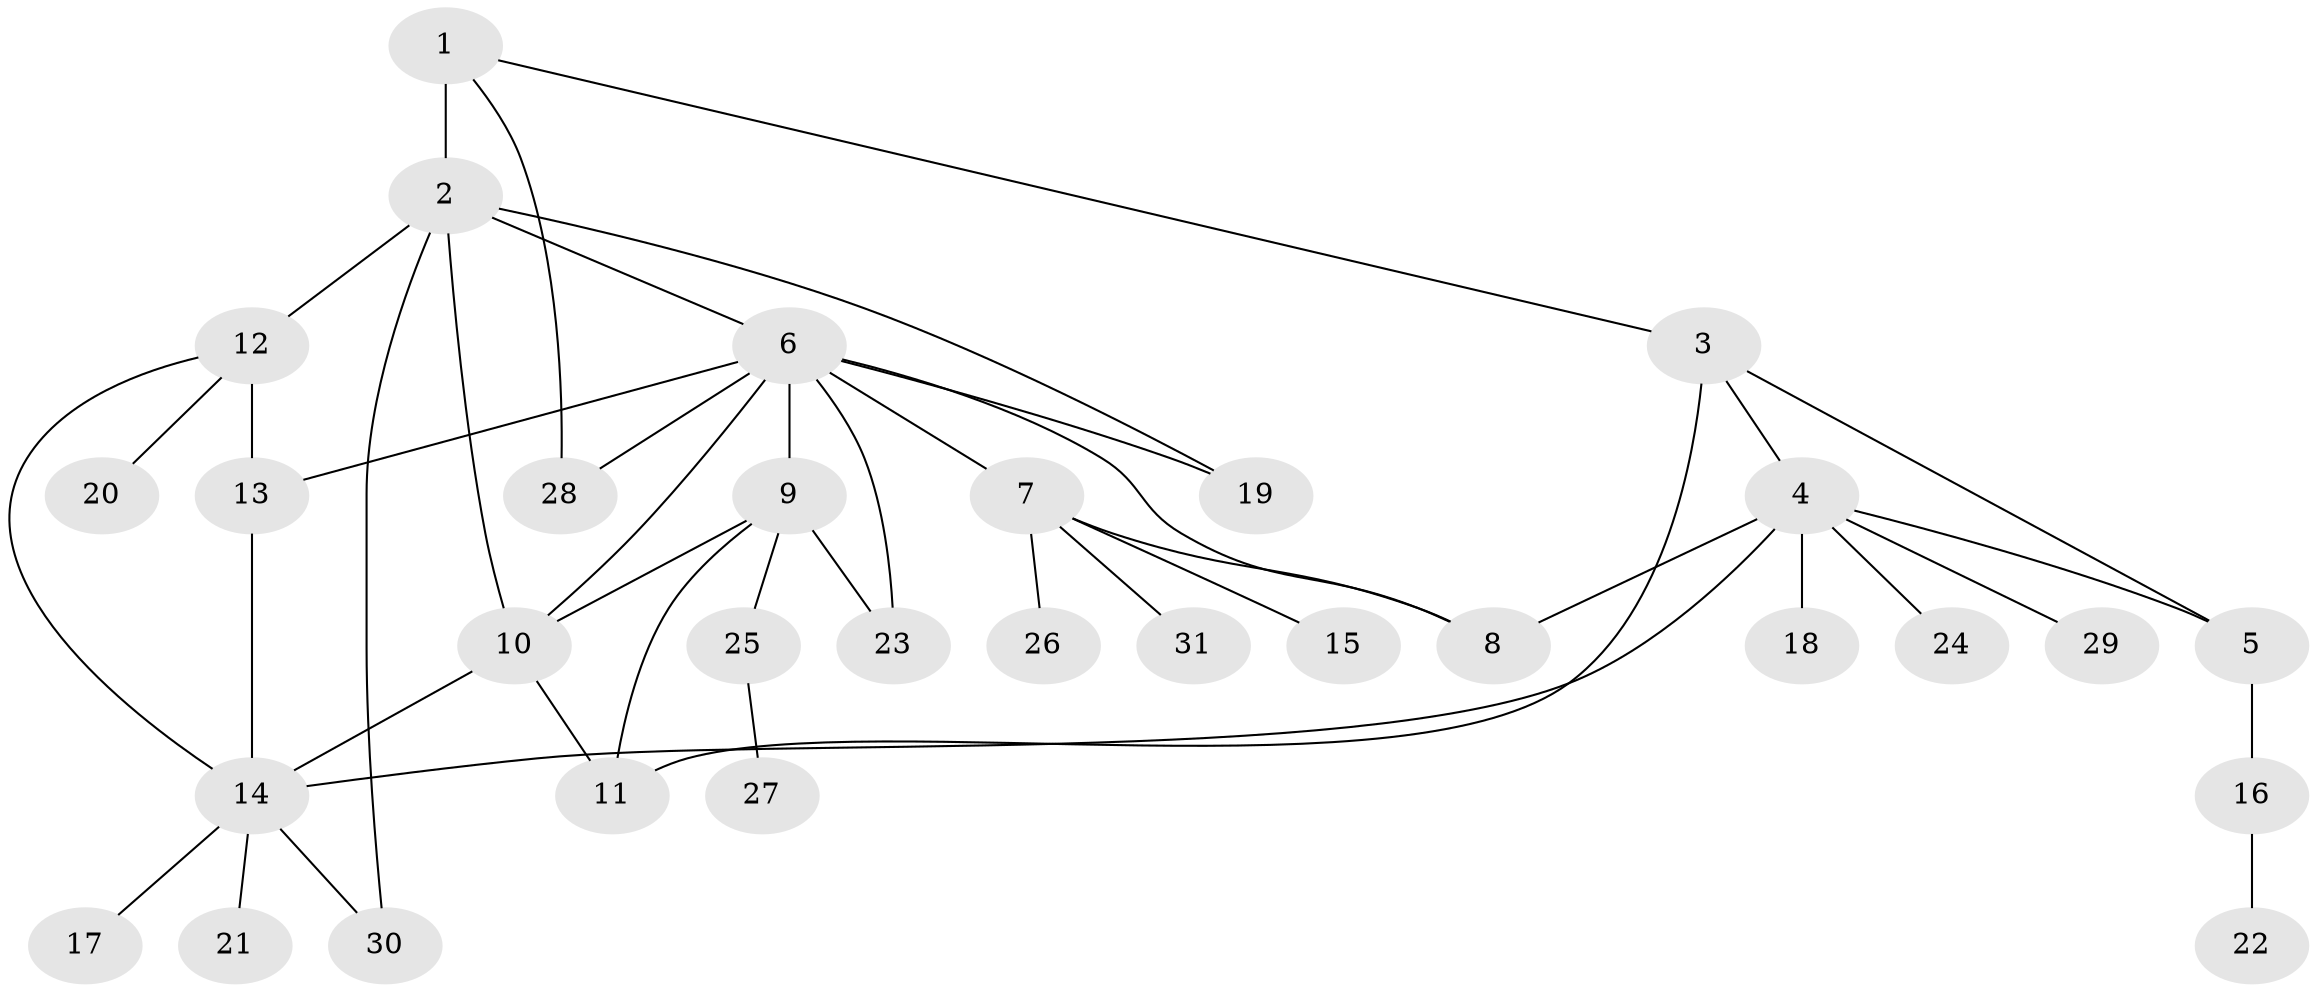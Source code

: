 // original degree distribution, {8: 0.06451612903225806, 4: 0.06451612903225806, 6: 0.03225806451612903, 5: 0.016129032258064516, 12: 0.03225806451612903, 3: 0.0967741935483871, 1: 0.532258064516129, 2: 0.16129032258064516}
// Generated by graph-tools (version 1.1) at 2025/52/03/04/25 22:52:43]
// undirected, 31 vertices, 45 edges
graph export_dot {
  node [color=gray90,style=filled];
  1;
  2;
  3;
  4;
  5;
  6;
  7;
  8;
  9;
  10;
  11;
  12;
  13;
  14;
  15;
  16;
  17;
  18;
  19;
  20;
  21;
  22;
  23;
  24;
  25;
  26;
  27;
  28;
  29;
  30;
  31;
  1 -- 2 [weight=5.0];
  1 -- 3 [weight=1.0];
  1 -- 28 [weight=1.0];
  2 -- 6 [weight=1.0];
  2 -- 10 [weight=1.0];
  2 -- 12 [weight=2.0];
  2 -- 19 [weight=2.0];
  2 -- 30 [weight=1.0];
  3 -- 4 [weight=1.0];
  3 -- 5 [weight=1.0];
  3 -- 11 [weight=1.0];
  4 -- 5 [weight=1.0];
  4 -- 8 [weight=1.0];
  4 -- 14 [weight=1.0];
  4 -- 18 [weight=1.0];
  4 -- 24 [weight=1.0];
  4 -- 29 [weight=1.0];
  5 -- 16 [weight=1.0];
  6 -- 7 [weight=1.0];
  6 -- 8 [weight=2.0];
  6 -- 9 [weight=1.0];
  6 -- 10 [weight=1.0];
  6 -- 13 [weight=2.0];
  6 -- 19 [weight=1.0];
  6 -- 23 [weight=1.0];
  6 -- 28 [weight=1.0];
  7 -- 8 [weight=1.0];
  7 -- 15 [weight=1.0];
  7 -- 26 [weight=1.0];
  7 -- 31 [weight=1.0];
  9 -- 10 [weight=7.0];
  9 -- 11 [weight=1.0];
  9 -- 23 [weight=1.0];
  9 -- 25 [weight=1.0];
  10 -- 11 [weight=1.0];
  10 -- 14 [weight=1.0];
  12 -- 13 [weight=3.0];
  12 -- 14 [weight=1.0];
  12 -- 20 [weight=1.0];
  13 -- 14 [weight=1.0];
  14 -- 17 [weight=1.0];
  14 -- 21 [weight=1.0];
  14 -- 30 [weight=1.0];
  16 -- 22 [weight=1.0];
  25 -- 27 [weight=1.0];
}
